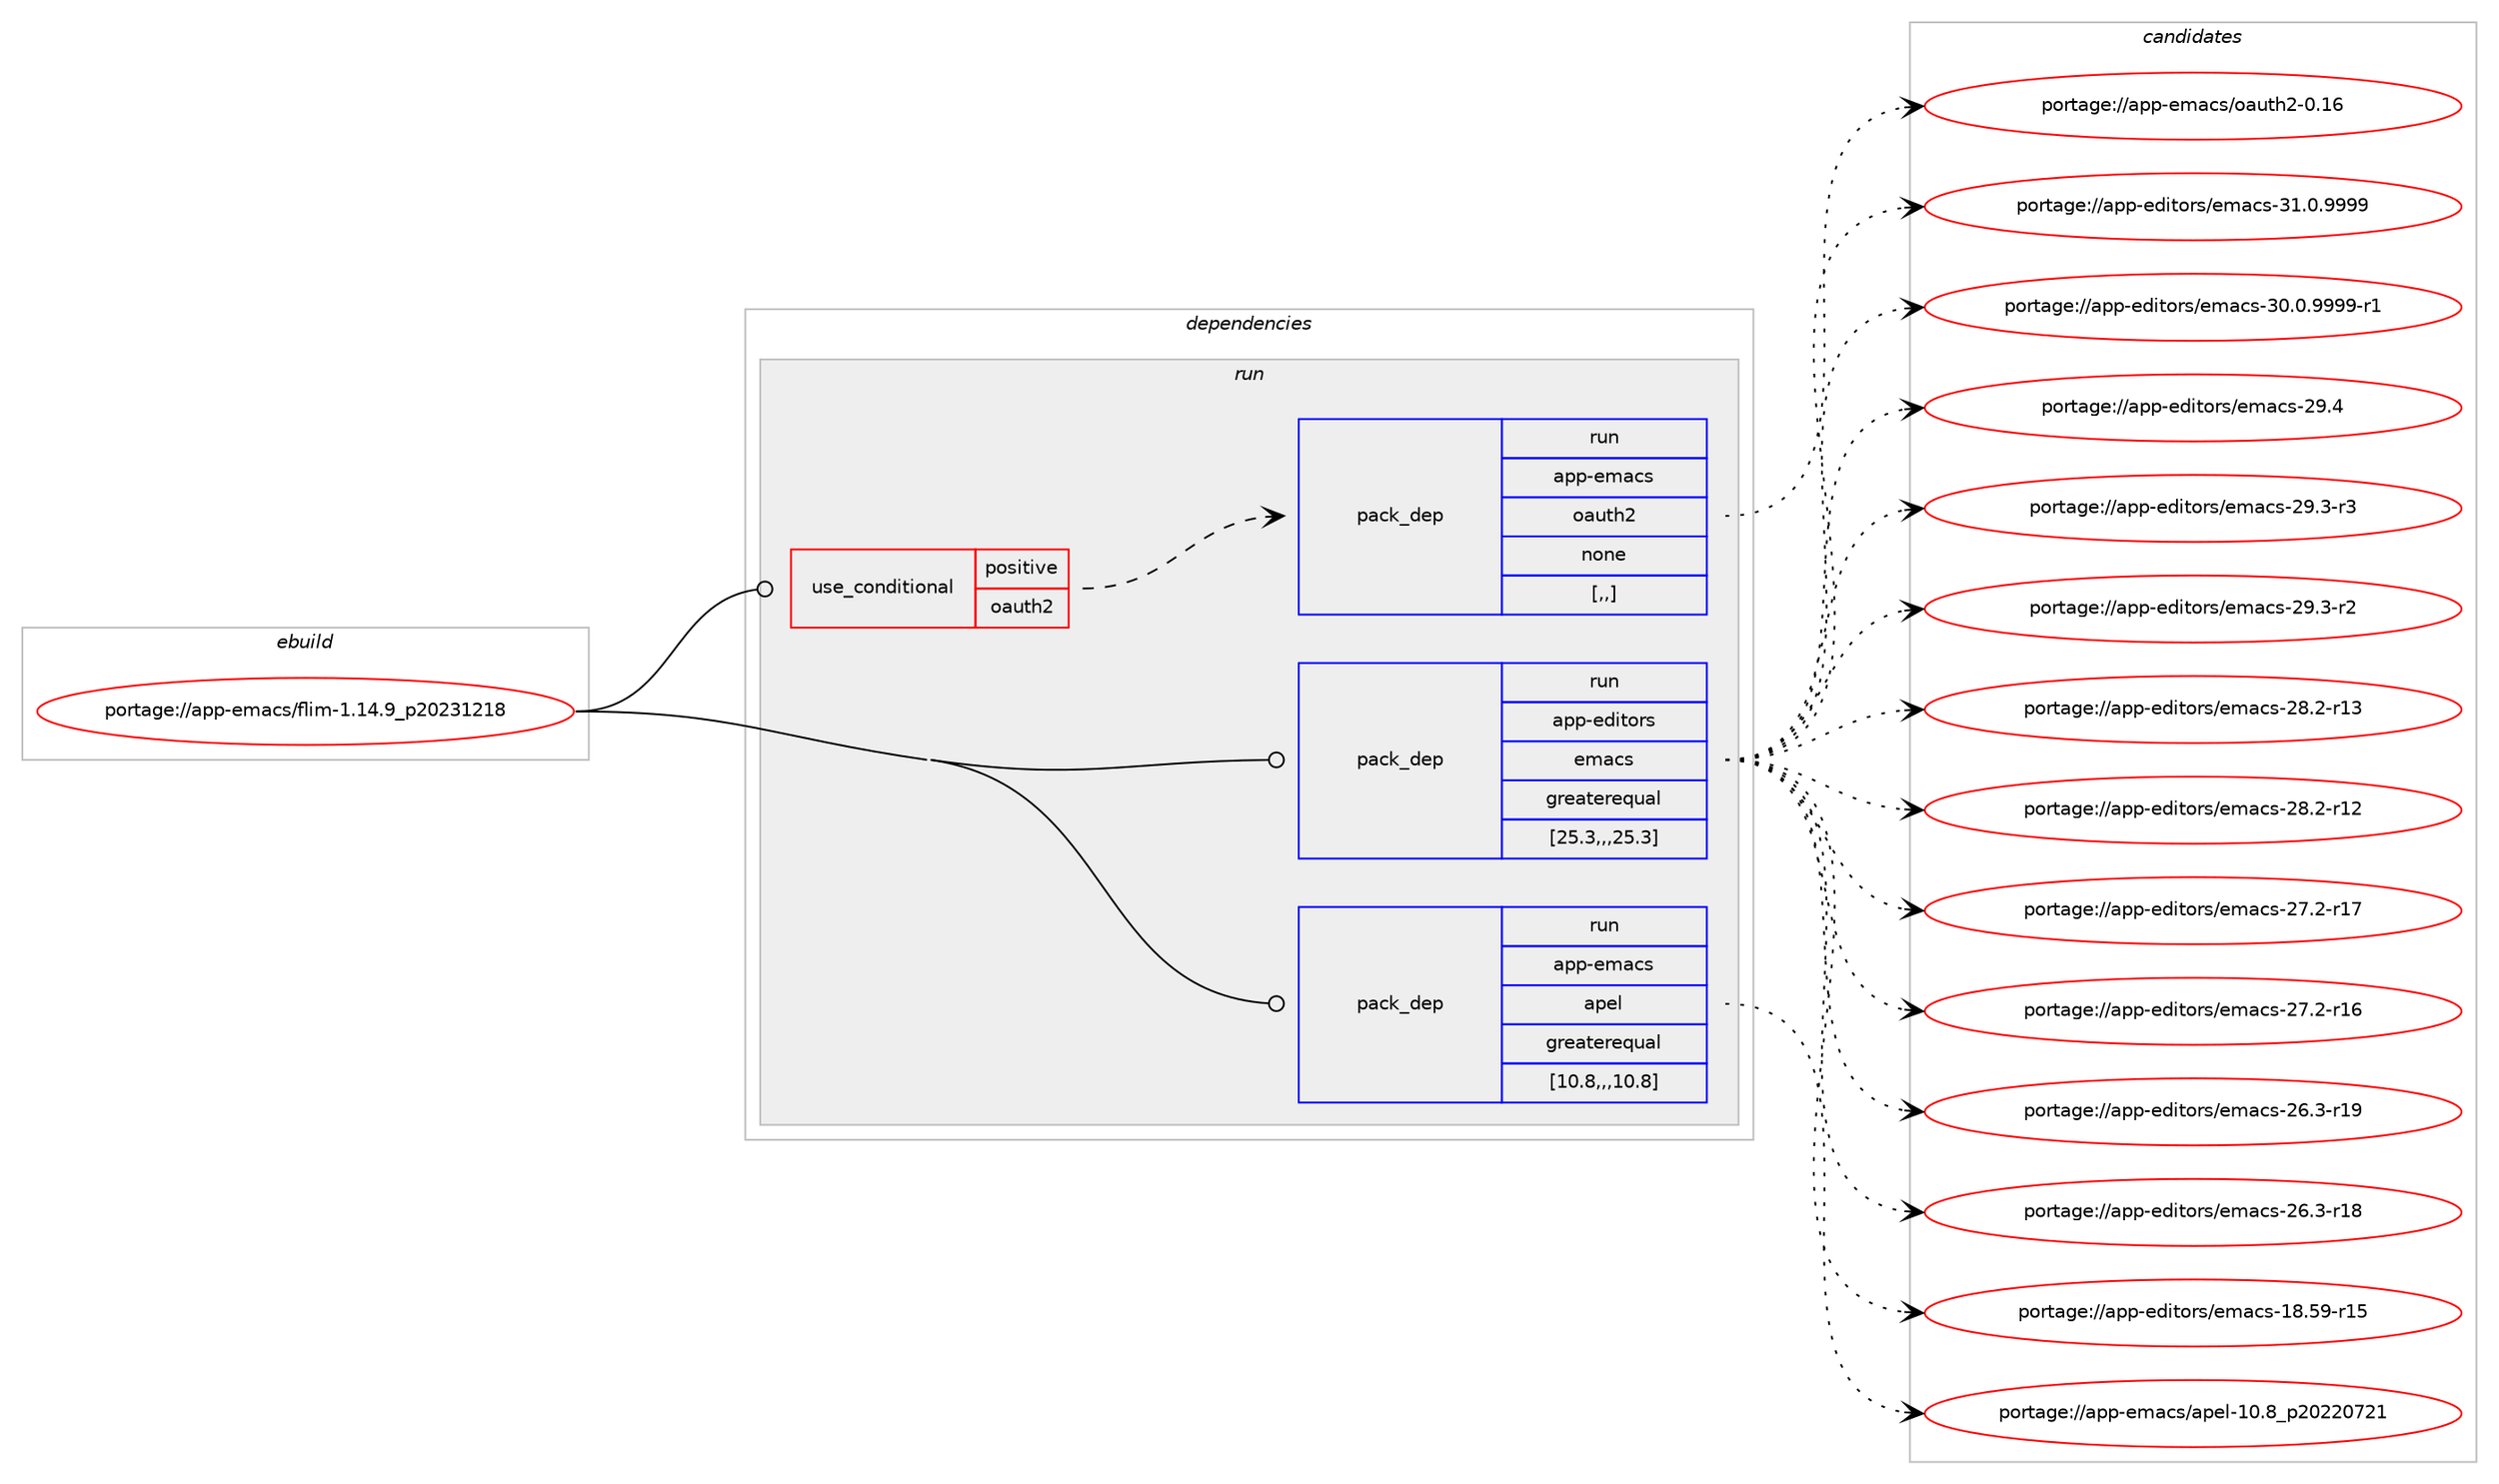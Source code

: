 digraph prolog {

# *************
# Graph options
# *************

newrank=true;
concentrate=true;
compound=true;
graph [rankdir=LR,fontname=Helvetica,fontsize=10,ranksep=1.5];#, ranksep=2.5, nodesep=0.2];
edge  [arrowhead=vee];
node  [fontname=Helvetica,fontsize=10];

# **********
# The ebuild
# **********

subgraph cluster_leftcol {
color=gray;
label=<<i>ebuild</i>>;
id [label="portage://app-emacs/flim-1.14.9_p20231218", color=red, width=4, href="../app-emacs/flim-1.14.9_p20231218.svg"];
}

# ****************
# The dependencies
# ****************

subgraph cluster_midcol {
color=gray;
label=<<i>dependencies</i>>;
subgraph cluster_compile {
fillcolor="#eeeeee";
style=filled;
label=<<i>compile</i>>;
}
subgraph cluster_compileandrun {
fillcolor="#eeeeee";
style=filled;
label=<<i>compile and run</i>>;
}
subgraph cluster_run {
fillcolor="#eeeeee";
style=filled;
label=<<i>run</i>>;
subgraph cond6181 {
dependency22695 [label=<<TABLE BORDER="0" CELLBORDER="1" CELLSPACING="0" CELLPADDING="4"><TR><TD ROWSPAN="3" CELLPADDING="10">use_conditional</TD></TR><TR><TD>positive</TD></TR><TR><TD>oauth2</TD></TR></TABLE>>, shape=none, color=red];
subgraph pack16358 {
dependency22696 [label=<<TABLE BORDER="0" CELLBORDER="1" CELLSPACING="0" CELLPADDING="4" WIDTH="220"><TR><TD ROWSPAN="6" CELLPADDING="30">pack_dep</TD></TR><TR><TD WIDTH="110">run</TD></TR><TR><TD>app-emacs</TD></TR><TR><TD>oauth2</TD></TR><TR><TD>none</TD></TR><TR><TD>[,,]</TD></TR></TABLE>>, shape=none, color=blue];
}
dependency22695:e -> dependency22696:w [weight=20,style="dashed",arrowhead="vee"];
}
id:e -> dependency22695:w [weight=20,style="solid",arrowhead="odot"];
subgraph pack16359 {
dependency22697 [label=<<TABLE BORDER="0" CELLBORDER="1" CELLSPACING="0" CELLPADDING="4" WIDTH="220"><TR><TD ROWSPAN="6" CELLPADDING="30">pack_dep</TD></TR><TR><TD WIDTH="110">run</TD></TR><TR><TD>app-editors</TD></TR><TR><TD>emacs</TD></TR><TR><TD>greaterequal</TD></TR><TR><TD>[25.3,,,25.3]</TD></TR></TABLE>>, shape=none, color=blue];
}
id:e -> dependency22697:w [weight=20,style="solid",arrowhead="odot"];
subgraph pack16360 {
dependency22698 [label=<<TABLE BORDER="0" CELLBORDER="1" CELLSPACING="0" CELLPADDING="4" WIDTH="220"><TR><TD ROWSPAN="6" CELLPADDING="30">pack_dep</TD></TR><TR><TD WIDTH="110">run</TD></TR><TR><TD>app-emacs</TD></TR><TR><TD>apel</TD></TR><TR><TD>greaterequal</TD></TR><TR><TD>[10.8,,,10.8]</TD></TR></TABLE>>, shape=none, color=blue];
}
id:e -> dependency22698:w [weight=20,style="solid",arrowhead="odot"];
}
}

# **************
# The candidates
# **************

subgraph cluster_choices {
rank=same;
color=gray;
label=<<i>candidates</i>>;

subgraph choice16358 {
color=black;
nodesep=1;
choice971121124510110997991154711197117116104504548464954 [label="portage://app-emacs/oauth2-0.16", color=red, width=4,href="../app-emacs/oauth2-0.16.svg"];
dependency22696:e -> choice971121124510110997991154711197117116104504548464954:w [style=dotted,weight="100"];
}
subgraph choice16359 {
color=black;
nodesep=1;
choice971121124510110010511611111411547101109979911545514946484657575757 [label="portage://app-editors/emacs-31.0.9999", color=red, width=4,href="../app-editors/emacs-31.0.9999.svg"];
choice9711211245101100105116111114115471011099799115455148464846575757574511449 [label="portage://app-editors/emacs-30.0.9999-r1", color=red, width=4,href="../app-editors/emacs-30.0.9999-r1.svg"];
choice97112112451011001051161111141154710110997991154550574652 [label="portage://app-editors/emacs-29.4", color=red, width=4,href="../app-editors/emacs-29.4.svg"];
choice971121124510110010511611111411547101109979911545505746514511451 [label="portage://app-editors/emacs-29.3-r3", color=red, width=4,href="../app-editors/emacs-29.3-r3.svg"];
choice971121124510110010511611111411547101109979911545505746514511450 [label="portage://app-editors/emacs-29.3-r2", color=red, width=4,href="../app-editors/emacs-29.3-r2.svg"];
choice97112112451011001051161111141154710110997991154550564650451144951 [label="portage://app-editors/emacs-28.2-r13", color=red, width=4,href="../app-editors/emacs-28.2-r13.svg"];
choice97112112451011001051161111141154710110997991154550564650451144950 [label="portage://app-editors/emacs-28.2-r12", color=red, width=4,href="../app-editors/emacs-28.2-r12.svg"];
choice97112112451011001051161111141154710110997991154550554650451144955 [label="portage://app-editors/emacs-27.2-r17", color=red, width=4,href="../app-editors/emacs-27.2-r17.svg"];
choice97112112451011001051161111141154710110997991154550554650451144954 [label="portage://app-editors/emacs-27.2-r16", color=red, width=4,href="../app-editors/emacs-27.2-r16.svg"];
choice97112112451011001051161111141154710110997991154550544651451144957 [label="portage://app-editors/emacs-26.3-r19", color=red, width=4,href="../app-editors/emacs-26.3-r19.svg"];
choice97112112451011001051161111141154710110997991154550544651451144956 [label="portage://app-editors/emacs-26.3-r18", color=red, width=4,href="../app-editors/emacs-26.3-r18.svg"];
choice9711211245101100105116111114115471011099799115454956465357451144953 [label="portage://app-editors/emacs-18.59-r15", color=red, width=4,href="../app-editors/emacs-18.59-r15.svg"];
dependency22697:e -> choice971121124510110010511611111411547101109979911545514946484657575757:w [style=dotted,weight="100"];
dependency22697:e -> choice9711211245101100105116111114115471011099799115455148464846575757574511449:w [style=dotted,weight="100"];
dependency22697:e -> choice97112112451011001051161111141154710110997991154550574652:w [style=dotted,weight="100"];
dependency22697:e -> choice971121124510110010511611111411547101109979911545505746514511451:w [style=dotted,weight="100"];
dependency22697:e -> choice971121124510110010511611111411547101109979911545505746514511450:w [style=dotted,weight="100"];
dependency22697:e -> choice97112112451011001051161111141154710110997991154550564650451144951:w [style=dotted,weight="100"];
dependency22697:e -> choice97112112451011001051161111141154710110997991154550564650451144950:w [style=dotted,weight="100"];
dependency22697:e -> choice97112112451011001051161111141154710110997991154550554650451144955:w [style=dotted,weight="100"];
dependency22697:e -> choice97112112451011001051161111141154710110997991154550554650451144954:w [style=dotted,weight="100"];
dependency22697:e -> choice97112112451011001051161111141154710110997991154550544651451144957:w [style=dotted,weight="100"];
dependency22697:e -> choice97112112451011001051161111141154710110997991154550544651451144956:w [style=dotted,weight="100"];
dependency22697:e -> choice9711211245101100105116111114115471011099799115454956465357451144953:w [style=dotted,weight="100"];
}
subgraph choice16360 {
color=black;
nodesep=1;
choice9711211245101109979911547971121011084549484656951125048505048555049 [label="portage://app-emacs/apel-10.8_p20220721", color=red, width=4,href="../app-emacs/apel-10.8_p20220721.svg"];
dependency22698:e -> choice9711211245101109979911547971121011084549484656951125048505048555049:w [style=dotted,weight="100"];
}
}

}
